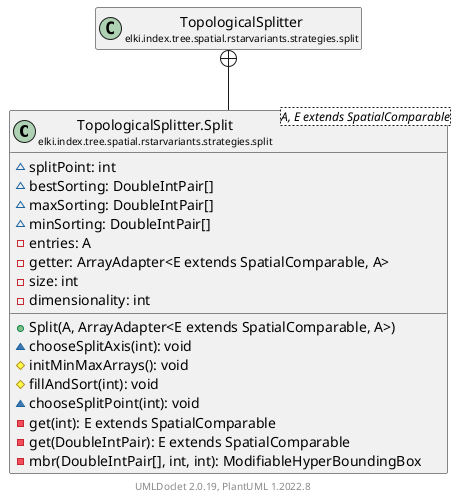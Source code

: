@startuml
    remove .*\.(Instance|Par|Parameterizer|Factory)$
    set namespaceSeparator none
    hide empty fields
    hide empty methods

    class "<size:14>TopologicalSplitter.Split\n<size:10>elki.index.tree.spatial.rstarvariants.strategies.split" as elki.index.tree.spatial.rstarvariants.strategies.split.TopologicalSplitter.Split<A, E extends SpatialComparable> [[TopologicalSplitter.Split.html]] {
        ~splitPoint: int
        ~bestSorting: DoubleIntPair[]
        ~maxSorting: DoubleIntPair[]
        ~minSorting: DoubleIntPair[]
        -entries: A
        -getter: ArrayAdapter<E extends SpatialComparable, A>
        -size: int
        -dimensionality: int
        +Split(A, ArrayAdapter<E extends SpatialComparable, A>)
        ~chooseSplitAxis(int): void
        #initMinMaxArrays(): void
        #fillAndSort(int): void
        ~chooseSplitPoint(int): void
        -get(int): E extends SpatialComparable
        -get(DoubleIntPair): E extends SpatialComparable
        -mbr(DoubleIntPair[], int, int): ModifiableHyperBoundingBox
    }

    class "<size:14>TopologicalSplitter\n<size:10>elki.index.tree.spatial.rstarvariants.strategies.split" as elki.index.tree.spatial.rstarvariants.strategies.split.TopologicalSplitter [[TopologicalSplitter.html]]

    elki.index.tree.spatial.rstarvariants.strategies.split.TopologicalSplitter +-- elki.index.tree.spatial.rstarvariants.strategies.split.TopologicalSplitter.Split

    center footer UMLDoclet 2.0.19, PlantUML 1.2022.8
@enduml
